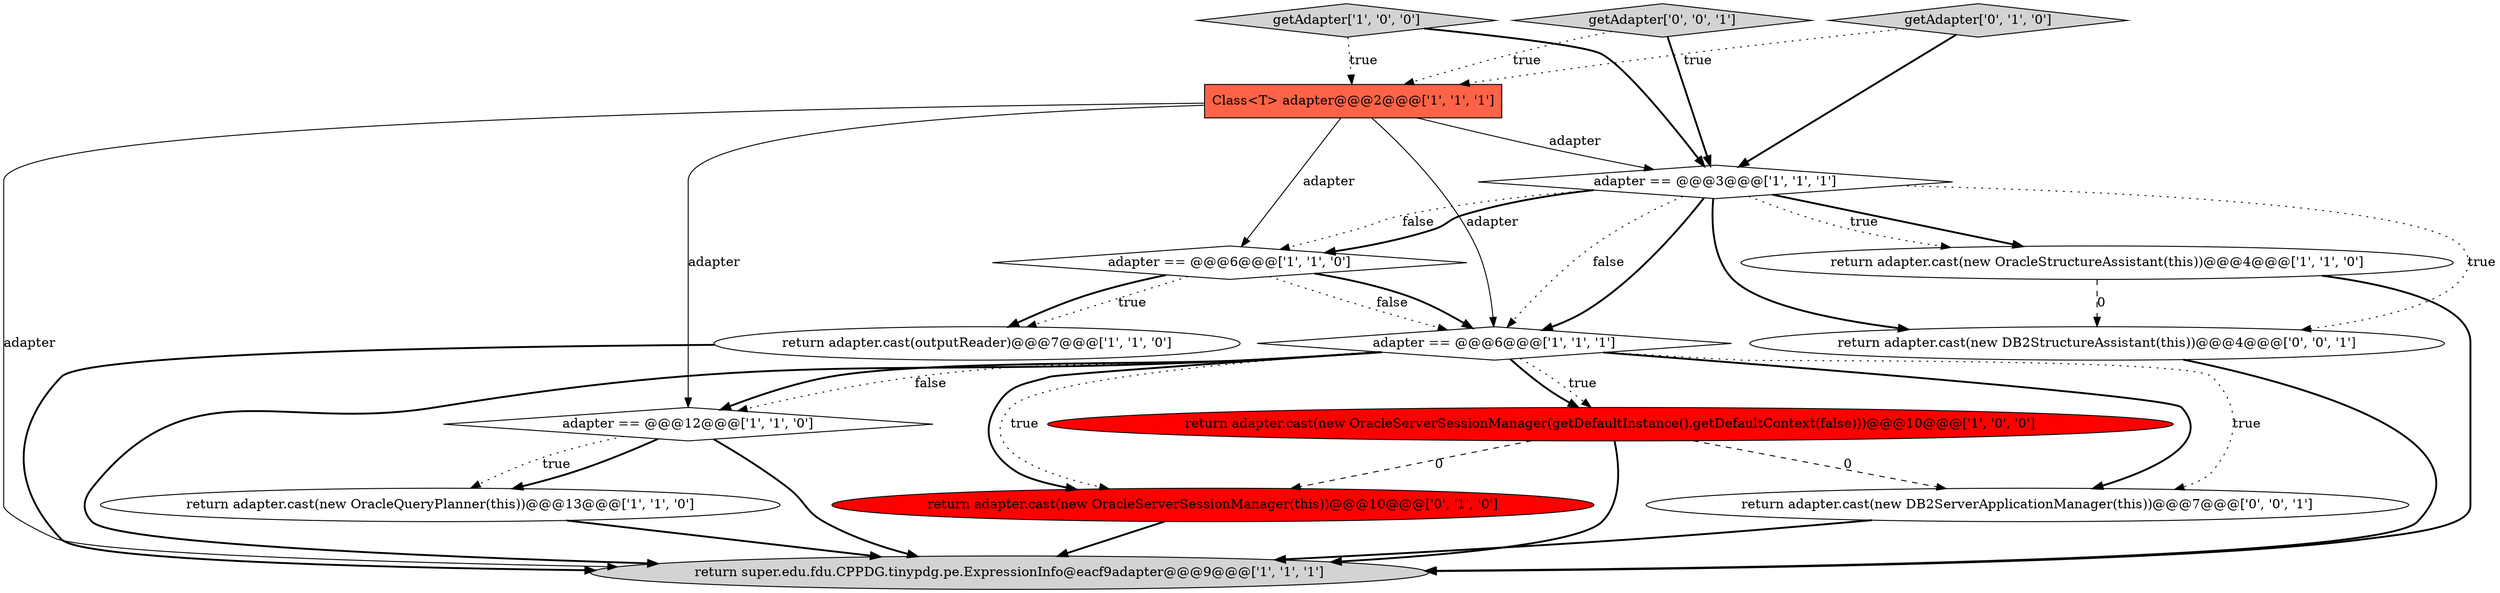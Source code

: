 digraph {
1 [style = filled, label = "adapter == @@@12@@@['1', '1', '0']", fillcolor = white, shape = diamond image = "AAA0AAABBB1BBB"];
13 [style = filled, label = "return adapter.cast(new DB2ServerApplicationManager(this))@@@7@@@['0', '0', '1']", fillcolor = white, shape = ellipse image = "AAA0AAABBB3BBB"];
10 [style = filled, label = "adapter == @@@6@@@['1', '1', '1']", fillcolor = white, shape = diamond image = "AAA0AAABBB1BBB"];
4 [style = filled, label = "return adapter.cast(new OracleStructureAssistant(this))@@@4@@@['1', '1', '0']", fillcolor = white, shape = ellipse image = "AAA0AAABBB1BBB"];
7 [style = filled, label = "return super.edu.fdu.CPPDG.tinypdg.pe.ExpressionInfo@eacf9adapter@@@9@@@['1', '1', '1']", fillcolor = lightgray, shape = ellipse image = "AAA0AAABBB1BBB"];
14 [style = filled, label = "return adapter.cast(new DB2StructureAssistant(this))@@@4@@@['0', '0', '1']", fillcolor = white, shape = ellipse image = "AAA0AAABBB3BBB"];
15 [style = filled, label = "getAdapter['0', '0', '1']", fillcolor = lightgray, shape = diamond image = "AAA0AAABBB3BBB"];
9 [style = filled, label = "getAdapter['1', '0', '0']", fillcolor = lightgray, shape = diamond image = "AAA0AAABBB1BBB"];
8 [style = filled, label = "return adapter.cast(new OracleServerSessionManager(getDefaultInstance().getDefaultContext(false)))@@@10@@@['1', '0', '0']", fillcolor = red, shape = ellipse image = "AAA1AAABBB1BBB"];
11 [style = filled, label = "getAdapter['0', '1', '0']", fillcolor = lightgray, shape = diamond image = "AAA0AAABBB2BBB"];
5 [style = filled, label = "Class<T> adapter@@@2@@@['1', '1', '1']", fillcolor = tomato, shape = box image = "AAA0AAABBB1BBB"];
3 [style = filled, label = "return adapter.cast(new OracleQueryPlanner(this))@@@13@@@['1', '1', '0']", fillcolor = white, shape = ellipse image = "AAA0AAABBB1BBB"];
2 [style = filled, label = "adapter == @@@6@@@['1', '1', '0']", fillcolor = white, shape = diamond image = "AAA0AAABBB1BBB"];
0 [style = filled, label = "return adapter.cast(outputReader)@@@7@@@['1', '1', '0']", fillcolor = white, shape = ellipse image = "AAA0AAABBB1BBB"];
12 [style = filled, label = "return adapter.cast(new OracleServerSessionManager(this))@@@10@@@['0', '1', '0']", fillcolor = red, shape = ellipse image = "AAA1AAABBB2BBB"];
6 [style = filled, label = "adapter == @@@3@@@['1', '1', '1']", fillcolor = white, shape = diamond image = "AAA0AAABBB1BBB"];
10->1 [style = dotted, label="false"];
15->5 [style = dotted, label="true"];
10->8 [style = dotted, label="true"];
10->12 [style = dotted, label="true"];
2->0 [style = dotted, label="true"];
5->7 [style = solid, label="adapter"];
11->6 [style = bold, label=""];
6->2 [style = dotted, label="false"];
1->3 [style = bold, label=""];
8->12 [style = dashed, label="0"];
11->5 [style = dotted, label="true"];
15->6 [style = bold, label=""];
5->6 [style = solid, label="adapter"];
2->10 [style = dotted, label="false"];
2->10 [style = bold, label=""];
1->7 [style = bold, label=""];
10->7 [style = bold, label=""];
12->7 [style = bold, label=""];
4->7 [style = bold, label=""];
8->7 [style = bold, label=""];
9->6 [style = bold, label=""];
14->7 [style = bold, label=""];
0->7 [style = bold, label=""];
6->2 [style = bold, label=""];
1->3 [style = dotted, label="true"];
6->14 [style = bold, label=""];
8->13 [style = dashed, label="0"];
6->4 [style = bold, label=""];
5->2 [style = solid, label="adapter"];
5->1 [style = solid, label="adapter"];
6->14 [style = dotted, label="true"];
2->0 [style = bold, label=""];
6->4 [style = dotted, label="true"];
10->13 [style = dotted, label="true"];
10->8 [style = bold, label=""];
3->7 [style = bold, label=""];
10->13 [style = bold, label=""];
10->12 [style = bold, label=""];
13->7 [style = bold, label=""];
6->10 [style = bold, label=""];
5->10 [style = solid, label="adapter"];
4->14 [style = dashed, label="0"];
6->10 [style = dotted, label="false"];
10->1 [style = bold, label=""];
9->5 [style = dotted, label="true"];
}
